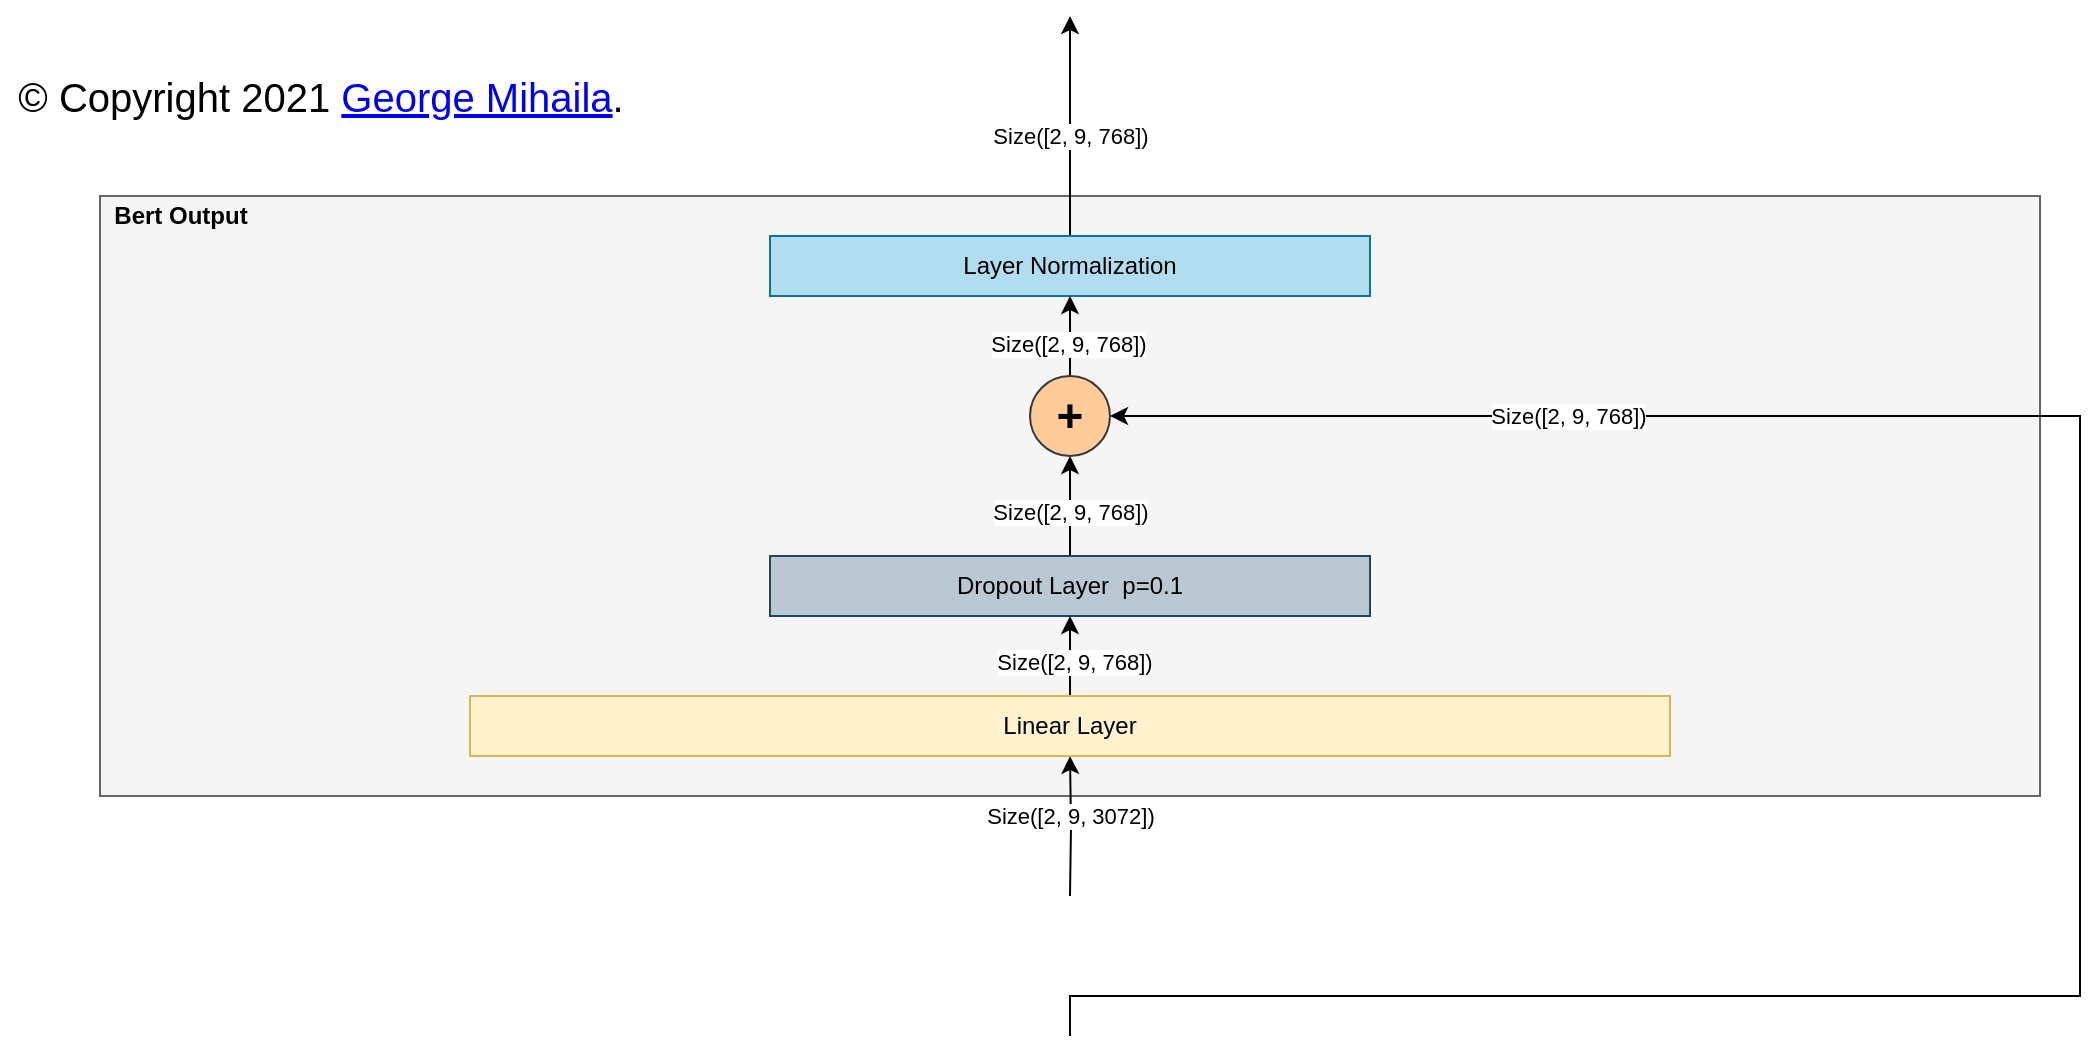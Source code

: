 <mxfile version="13.6.2" type="device"><diagram id="_HLWoPTl8mygX4-KRio4" name="Page-1"><mxGraphModel dx="2201" dy="2000" grid="1" gridSize="10" guides="1" tooltips="1" connect="1" arrows="1" fold="1" page="1" pageScale="1" pageWidth="850" pageHeight="1100" math="0" shadow="0"><root><mxCell id="0"/><mxCell id="1" parent="0"/><mxCell id="k_VN-abqXO1knsiIaAok-62" value="" style="rounded=0;whiteSpace=wrap;html=1;fillColor=#f5f5f5;strokeColor=#666666;fontColor=#333333;" parent="1" vertex="1"><mxGeometry x="-100" y="-830" width="970" height="300" as="geometry"/></mxCell><mxCell id="k_VN-abqXO1knsiIaAok-63" value="&lt;b&gt;Bert Output&lt;/b&gt;" style="text;html=1;align=center;verticalAlign=middle;resizable=0;points=[];autosize=1;" parent="1" vertex="1"><mxGeometry x="-100" y="-830.002" width="80" height="20" as="geometry"/></mxCell><mxCell id="aA5mKK5azMRMXM0Omi67-288" style="edgeStyle=orthogonalEdgeStyle;rounded=0;orthogonalLoop=1;jettySize=auto;html=1;entryX=1;entryY=0.5;entryDx=0;entryDy=0;fontColor=#000000;" parent="1" target="aA5mKK5azMRMXM0Omi67-282" edge="1"><mxGeometry relative="1" as="geometry"><Array as="points"><mxPoint x="385" y="-430"/><mxPoint x="890" y="-430"/><mxPoint x="890" y="-720"/></Array><mxPoint x="385" y="-410" as="sourcePoint"/></mxGeometry></mxCell><mxCell id="aA5mKK5azMRMXM0Omi67-293" value="Size([2, 9, 768])" style="edgeLabel;html=1;align=center;verticalAlign=middle;resizable=0;points=[];fontColor=#000000;" parent="aA5mKK5azMRMXM0Omi67-288" vertex="1" connectable="0"><mxGeometry x="0.648" relative="1" as="geometry"><mxPoint as="offset"/></mxGeometry></mxCell><mxCell id="aA5mKK5azMRMXM0Omi67-199" style="edgeStyle=orthogonalEdgeStyle;rounded=0;orthogonalLoop=1;jettySize=auto;html=1;exitX=0.5;exitY=0;exitDx=0;exitDy=0;entryX=0.5;entryY=1;entryDx=0;entryDy=0;fontColor=#000000;" parent="1" target="aA5mKK5azMRMXM0Omi67-194" edge="1"><mxGeometry relative="1" as="geometry"><mxPoint x="385" y="-480" as="sourcePoint"/></mxGeometry></mxCell><mxCell id="aA5mKK5azMRMXM0Omi67-281" value="Size([2, 9, 3072])" style="edgeLabel;html=1;align=center;verticalAlign=middle;resizable=0;points=[];fontColor=#000000;" parent="aA5mKK5azMRMXM0Omi67-199" vertex="1" connectable="0"><mxGeometry x="0.343" relative="1" as="geometry"><mxPoint y="7" as="offset"/></mxGeometry></mxCell><mxCell id="aA5mKK5azMRMXM0Omi67-203" style="edgeStyle=orthogonalEdgeStyle;rounded=0;orthogonalLoop=1;jettySize=auto;html=1;exitX=0.5;exitY=0;exitDx=0;exitDy=0;entryX=0.5;entryY=1;entryDx=0;entryDy=0;fontColor=#000000;" parent="1" source="aA5mKK5azMRMXM0Omi67-194" target="aA5mKK5azMRMXM0Omi67-196" edge="1"><mxGeometry relative="1" as="geometry"/></mxCell><mxCell id="aA5mKK5azMRMXM0Omi67-204" value="Size([2, 9, 768])" style="edgeLabel;html=1;align=center;verticalAlign=middle;resizable=0;points=[];fontColor=#000000;" parent="aA5mKK5azMRMXM0Omi67-203" vertex="1" connectable="0"><mxGeometry x="-0.126" y="-2" relative="1" as="geometry"><mxPoint as="offset"/></mxGeometry></mxCell><mxCell id="aA5mKK5azMRMXM0Omi67-194" value="Linear Layer" style="rounded=0;whiteSpace=wrap;html=1;fillColor=#fff2cc;strokeColor=#d6b656;" parent="1" vertex="1"><mxGeometry x="85" y="-580" width="600" height="30" as="geometry"/></mxCell><mxCell id="aA5mKK5azMRMXM0Omi67-213" style="edgeStyle=orthogonalEdgeStyle;rounded=0;orthogonalLoop=1;jettySize=auto;html=1;exitX=0.5;exitY=0;exitDx=0;exitDy=0;fontColor=#000000;" parent="1" source="aA5mKK5azMRMXM0Omi67-195" edge="1"><mxGeometry relative="1" as="geometry"><mxPoint x="385" y="-920" as="targetPoint"/></mxGeometry></mxCell><mxCell id="aA5mKK5azMRMXM0Omi67-287" value="Size([2, 9, 768])" style="edgeLabel;html=1;align=center;verticalAlign=middle;resizable=0;points=[];fontColor=#000000;" parent="aA5mKK5azMRMXM0Omi67-213" vertex="1" connectable="0"><mxGeometry x="-0.612" y="-3" relative="1" as="geometry"><mxPoint x="-3" y="-28.57" as="offset"/></mxGeometry></mxCell><mxCell id="aA5mKK5azMRMXM0Omi67-195" value="Layer Normalization" style="rounded=0;whiteSpace=wrap;html=1;fillColor=#b1ddf0;strokeColor=#10739e;" parent="1" vertex="1"><mxGeometry x="235" y="-810" width="300" height="30" as="geometry"/></mxCell><mxCell id="aA5mKK5azMRMXM0Omi67-283" style="edgeStyle=orthogonalEdgeStyle;rounded=0;orthogonalLoop=1;jettySize=auto;html=1;exitX=0.5;exitY=0;exitDx=0;exitDy=0;entryX=0.5;entryY=1;entryDx=0;entryDy=0;fontColor=#000000;" parent="1" source="aA5mKK5azMRMXM0Omi67-196" target="aA5mKK5azMRMXM0Omi67-282" edge="1"><mxGeometry relative="1" as="geometry"/></mxCell><mxCell id="aA5mKK5azMRMXM0Omi67-285" value="Size([2, 9, 768])" style="edgeLabel;html=1;align=center;verticalAlign=middle;resizable=0;points=[];fontColor=#000000;" parent="aA5mKK5azMRMXM0Omi67-283" vertex="1" connectable="0"><mxGeometry x="-0.12" relative="1" as="geometry"><mxPoint as="offset"/></mxGeometry></mxCell><mxCell id="aA5mKK5azMRMXM0Omi67-196" value="Dropout Layer&amp;nbsp;&amp;nbsp;p=0.1" style="rounded=0;whiteSpace=wrap;html=1;fillColor=#bac8d3;strokeColor=#23445d;" parent="1" vertex="1"><mxGeometry x="235" y="-650" width="300" height="30" as="geometry"/></mxCell><mxCell id="aA5mKK5azMRMXM0Omi67-284" style="edgeStyle=orthogonalEdgeStyle;rounded=0;orthogonalLoop=1;jettySize=auto;html=1;exitX=0.5;exitY=0;exitDx=0;exitDy=0;entryX=0.5;entryY=1;entryDx=0;entryDy=0;fontColor=#000000;" parent="1" source="aA5mKK5azMRMXM0Omi67-282" target="aA5mKK5azMRMXM0Omi67-195" edge="1"><mxGeometry relative="1" as="geometry"/></mxCell><mxCell id="aA5mKK5azMRMXM0Omi67-286" value="Size([2, 9, 768])" style="edgeLabel;html=1;align=center;verticalAlign=middle;resizable=0;points=[];fontColor=#000000;" parent="aA5mKK5azMRMXM0Omi67-284" vertex="1" connectable="0"><mxGeometry x="-0.2" y="1" relative="1" as="geometry"><mxPoint as="offset"/></mxGeometry></mxCell><mxCell id="aA5mKK5azMRMXM0Omi67-282" value="&lt;b&gt;&lt;font style=&quot;font-size: 23px&quot;&gt;+&lt;/font&gt;&lt;/b&gt;" style="ellipse;whiteSpace=wrap;html=1;aspect=fixed;fillColor=#ffcc99;strokeColor=#36393d;" parent="1" vertex="1"><mxGeometry x="365" y="-740" width="40" height="40" as="geometry"/></mxCell><mxCell id="ReVkQQabH1kGrBTH8sIi-1" value="&lt;font style=&quot;font-size: 20px&quot;&gt;© Copyright 2021 &lt;a href=&quot;https://gmihaila.github.io/&quot;&gt;George Mihaila&lt;/a&gt;.&lt;/font&gt;" style="text;html=1;align=center;verticalAlign=middle;resizable=0;points=[];autosize=1;fontColor=#000000;" parent="1" vertex="1"><mxGeometry x="-150" y="-890" width="320" height="20" as="geometry"/></mxCell></root></mxGraphModel></diagram></mxfile>